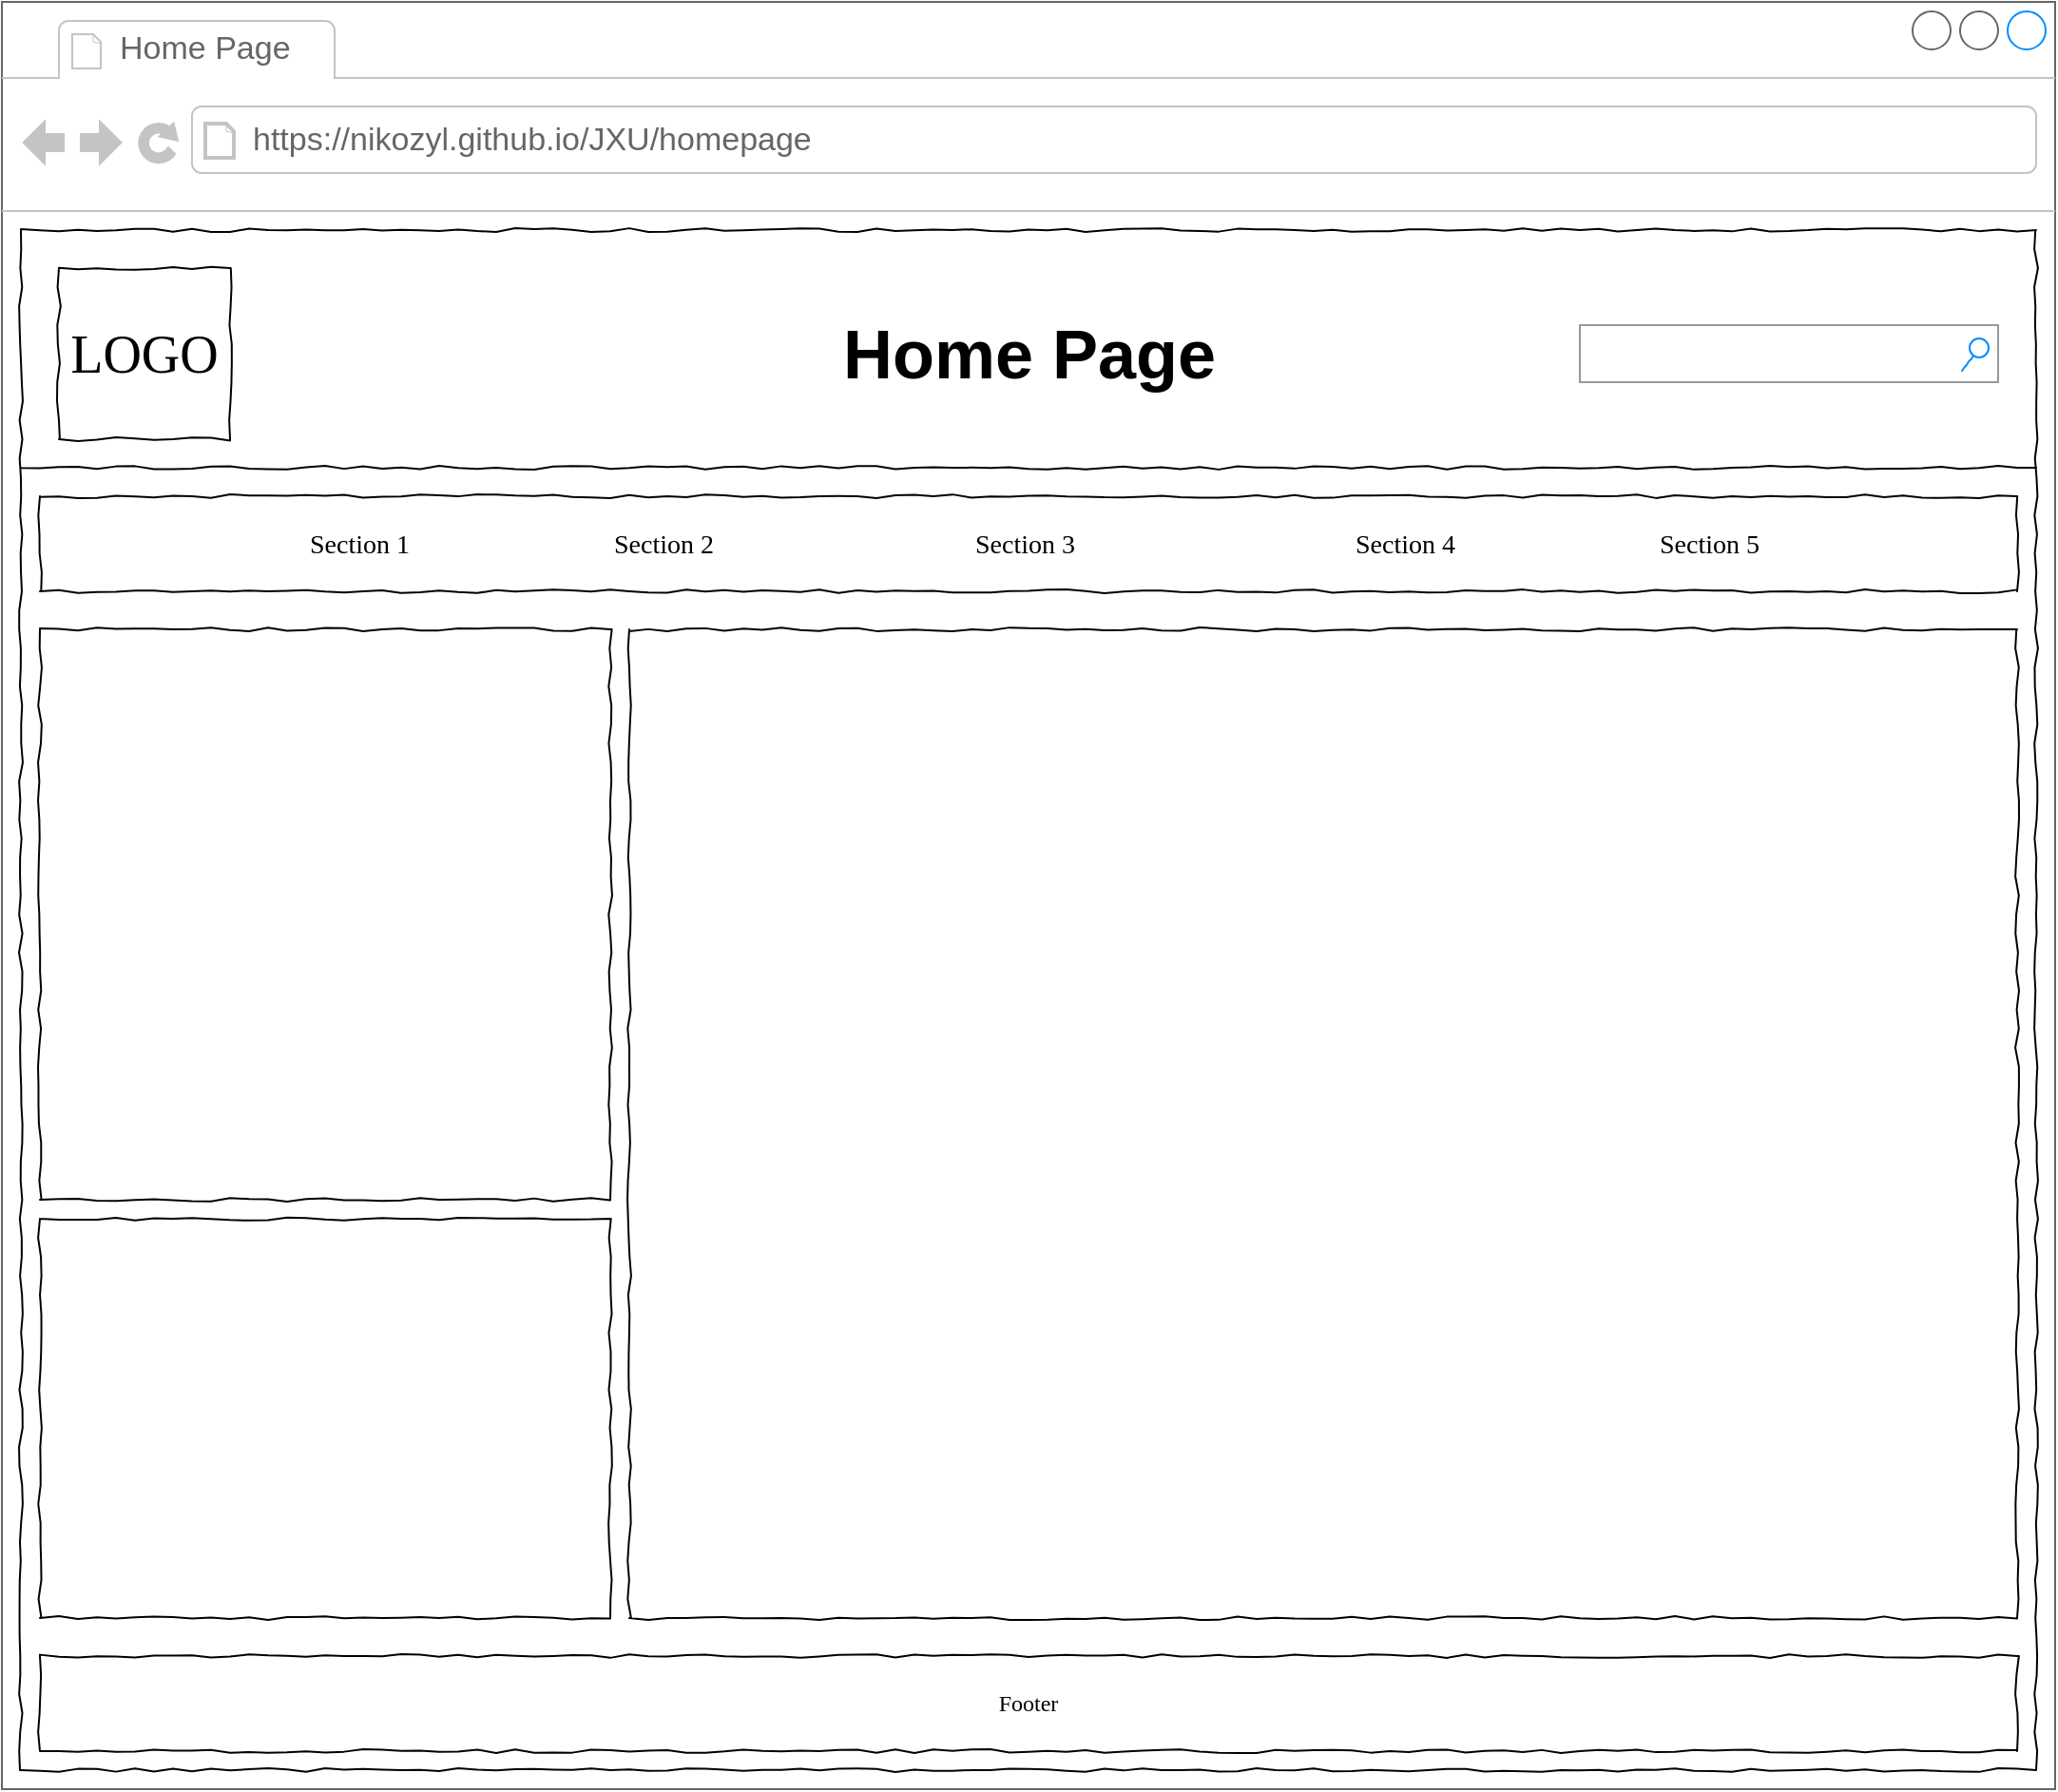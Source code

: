 <mxfile version="21.1.2" type="device">
  <diagram name="Page-1" id="03018318-947c-dd8e-b7a3-06fadd420f32">
    <mxGraphModel dx="1098" dy="20" grid="1" gridSize="10" guides="1" tooltips="1" connect="1" arrows="1" fold="1" page="1" pageScale="1" pageWidth="1100" pageHeight="850" background="none" math="0" shadow="0">
      <root>
        <mxCell id="0" />
        <mxCell id="1" parent="0" />
        <mxCell id="nvYbezTVS7BWaabWMawG-4" value="" style="strokeWidth=1;shadow=0;dashed=0;align=center;html=1;shape=mxgraph.mockup.containers.browserWindow;rSize=0;strokeColor=#666666;mainText=,;recursiveResize=0;rounded=0;labelBackgroundColor=none;fontFamily=Verdana;fontSize=12" parent="1" vertex="1">
          <mxGeometry x="10" y="850" width="1080" height="940" as="geometry" />
        </mxCell>
        <mxCell id="nvYbezTVS7BWaabWMawG-5" value="Home Page" style="strokeWidth=1;shadow=0;dashed=0;align=center;html=1;shape=mxgraph.mockup.containers.anchor;fontSize=17;fontColor=#666666;align=left;" parent="nvYbezTVS7BWaabWMawG-4" vertex="1">
          <mxGeometry x="60" y="12" width="110" height="26" as="geometry" />
        </mxCell>
        <mxCell id="nvYbezTVS7BWaabWMawG-6" value="https://nikozyl.github.io/JXU/homepage" style="strokeWidth=1;shadow=0;dashed=0;align=center;html=1;shape=mxgraph.mockup.containers.anchor;rSize=0;fontSize=17;fontColor=#666666;align=left;" parent="nvYbezTVS7BWaabWMawG-4" vertex="1">
          <mxGeometry x="130" y="60" width="250" height="26" as="geometry" />
        </mxCell>
        <mxCell id="nvYbezTVS7BWaabWMawG-30" value="" style="whiteSpace=wrap;html=1;rounded=0;shadow=0;labelBackgroundColor=none;strokeColor=#000000;strokeWidth=1;fillColor=none;fontFamily=Verdana;fontSize=12;fontColor=#000000;align=center;comic=1;" parent="nvYbezTVS7BWaabWMawG-4" vertex="1">
          <mxGeometry x="10" y="120" width="1060" height="810" as="geometry" />
        </mxCell>
        <mxCell id="nvYbezTVS7BWaabWMawG-31" value="LOGO" style="whiteSpace=wrap;html=1;rounded=0;shadow=0;labelBackgroundColor=none;strokeWidth=1;fontFamily=Verdana;fontSize=28;align=center;comic=1;" parent="nvYbezTVS7BWaabWMawG-4" vertex="1">
          <mxGeometry x="30" y="140" width="90" height="90" as="geometry" />
        </mxCell>
        <mxCell id="nvYbezTVS7BWaabWMawG-32" value="" style="strokeWidth=1;shadow=0;dashed=0;align=center;html=1;shape=mxgraph.mockup.forms.searchBox;strokeColor=#999999;mainText=;strokeColor2=#008cff;fontColor=#666666;fontSize=17;align=left;spacingLeft=3;rounded=0;labelBackgroundColor=none;comic=1;" parent="nvYbezTVS7BWaabWMawG-4" vertex="1">
          <mxGeometry x="830" y="170" width="220" height="30" as="geometry" />
        </mxCell>
        <mxCell id="nvYbezTVS7BWaabWMawG-37" value="" style="whiteSpace=wrap;html=1;rounded=0;shadow=0;labelBackgroundColor=none;strokeWidth=1;fillColor=none;fontFamily=Verdana;fontSize=12;align=center;comic=1;" parent="nvYbezTVS7BWaabWMawG-4" vertex="1">
          <mxGeometry x="20" y="330" width="300" height="300" as="geometry" />
        </mxCell>
        <mxCell id="nvYbezTVS7BWaabWMawG-38" value="" style="line;strokeWidth=1;html=1;rounded=0;shadow=0;labelBackgroundColor=none;fillColor=none;fontFamily=Verdana;fontSize=14;fontColor=#000000;align=center;comic=1;" parent="nvYbezTVS7BWaabWMawG-4" vertex="1">
          <mxGeometry x="10" y="240" width="1060" height="10" as="geometry" />
        </mxCell>
        <mxCell id="nvYbezTVS7BWaabWMawG-39" value="" style="whiteSpace=wrap;html=1;rounded=0;shadow=0;labelBackgroundColor=none;strokeWidth=1;fillColor=none;fontFamily=Verdana;fontSize=12;align=center;comic=1;" parent="nvYbezTVS7BWaabWMawG-4" vertex="1">
          <mxGeometry x="20" y="260" width="1040" height="50" as="geometry" />
        </mxCell>
        <mxCell id="nvYbezTVS7BWaabWMawG-40" value="Section 1" style="text;html=1;points=[];align=left;verticalAlign=top;spacingTop=-4;fontSize=14;fontFamily=Verdana" parent="nvYbezTVS7BWaabWMawG-4" vertex="1">
          <mxGeometry x="160" y="275" width="60" height="20" as="geometry" />
        </mxCell>
        <mxCell id="nvYbezTVS7BWaabWMawG-41" value="Section 2" style="text;html=1;points=[];align=left;verticalAlign=top;spacingTop=-4;fontSize=14;fontFamily=Verdana" parent="nvYbezTVS7BWaabWMawG-4" vertex="1">
          <mxGeometry x="320" y="275" width="60" height="20" as="geometry" />
        </mxCell>
        <mxCell id="nvYbezTVS7BWaabWMawG-42" value="Section 3" style="text;html=1;points=[];align=left;verticalAlign=top;spacingTop=-4;fontSize=14;fontFamily=Verdana" parent="nvYbezTVS7BWaabWMawG-4" vertex="1">
          <mxGeometry x="510" y="275" width="60" height="20" as="geometry" />
        </mxCell>
        <mxCell id="nvYbezTVS7BWaabWMawG-43" value="Section 4" style="text;html=1;points=[];align=left;verticalAlign=top;spacingTop=-4;fontSize=14;fontFamily=Verdana" parent="nvYbezTVS7BWaabWMawG-4" vertex="1">
          <mxGeometry x="710" y="275" width="60" height="20" as="geometry" />
        </mxCell>
        <mxCell id="nvYbezTVS7BWaabWMawG-45" value="" style="whiteSpace=wrap;html=1;rounded=0;shadow=0;labelBackgroundColor=none;strokeWidth=1;fillColor=none;fontFamily=Verdana;fontSize=12;align=center;comic=1;" parent="nvYbezTVS7BWaabWMawG-4" vertex="1">
          <mxGeometry x="330" y="330" width="730" height="520" as="geometry" />
        </mxCell>
        <mxCell id="nvYbezTVS7BWaabWMawG-46" value="Section 5" style="text;html=1;points=[];align=left;verticalAlign=top;spacingTop=-4;fontSize=14;fontFamily=Verdana" parent="nvYbezTVS7BWaabWMawG-4" vertex="1">
          <mxGeometry x="870" y="275" width="60" height="20" as="geometry" />
        </mxCell>
        <mxCell id="nvYbezTVS7BWaabWMawG-47" value="Footer" style="whiteSpace=wrap;html=1;rounded=0;shadow=0;labelBackgroundColor=none;strokeWidth=1;fillColor=none;fontFamily=Verdana;fontSize=12;align=center;comic=1;" parent="nvYbezTVS7BWaabWMawG-4" vertex="1">
          <mxGeometry x="20" y="870" width="1040" height="50" as="geometry" />
        </mxCell>
        <mxCell id="nvYbezTVS7BWaabWMawG-50" value="&lt;font style=&quot;font-size: 36px;&quot;&gt;Home Page&lt;/font&gt;" style="text;strokeColor=none;fillColor=none;html=1;fontSize=16;fontStyle=1;verticalAlign=middle;align=center;" parent="nvYbezTVS7BWaabWMawG-4" vertex="1">
          <mxGeometry x="490" y="165" width="100" height="40" as="geometry" />
        </mxCell>
        <mxCell id="nvYbezTVS7BWaabWMawG-51" style="edgeStyle=none;curved=1;rounded=0;orthogonalLoop=1;jettySize=auto;html=1;exitX=1;exitY=0.5;exitDx=0;exitDy=0;fontSize=12;startSize=8;endSize=8;" parent="nvYbezTVS7BWaabWMawG-4" source="nvYbezTVS7BWaabWMawG-31" target="nvYbezTVS7BWaabWMawG-31" edge="1">
          <mxGeometry relative="1" as="geometry" />
        </mxCell>
        <mxCell id="N6IShw9BolWEyelkBvcA-2" value="" style="whiteSpace=wrap;html=1;rounded=0;shadow=0;labelBackgroundColor=none;strokeWidth=1;fillColor=none;fontFamily=Verdana;fontSize=12;align=center;comic=1;" vertex="1" parent="nvYbezTVS7BWaabWMawG-4">
          <mxGeometry x="20" y="640" width="300" height="210" as="geometry" />
        </mxCell>
      </root>
    </mxGraphModel>
  </diagram>
</mxfile>
